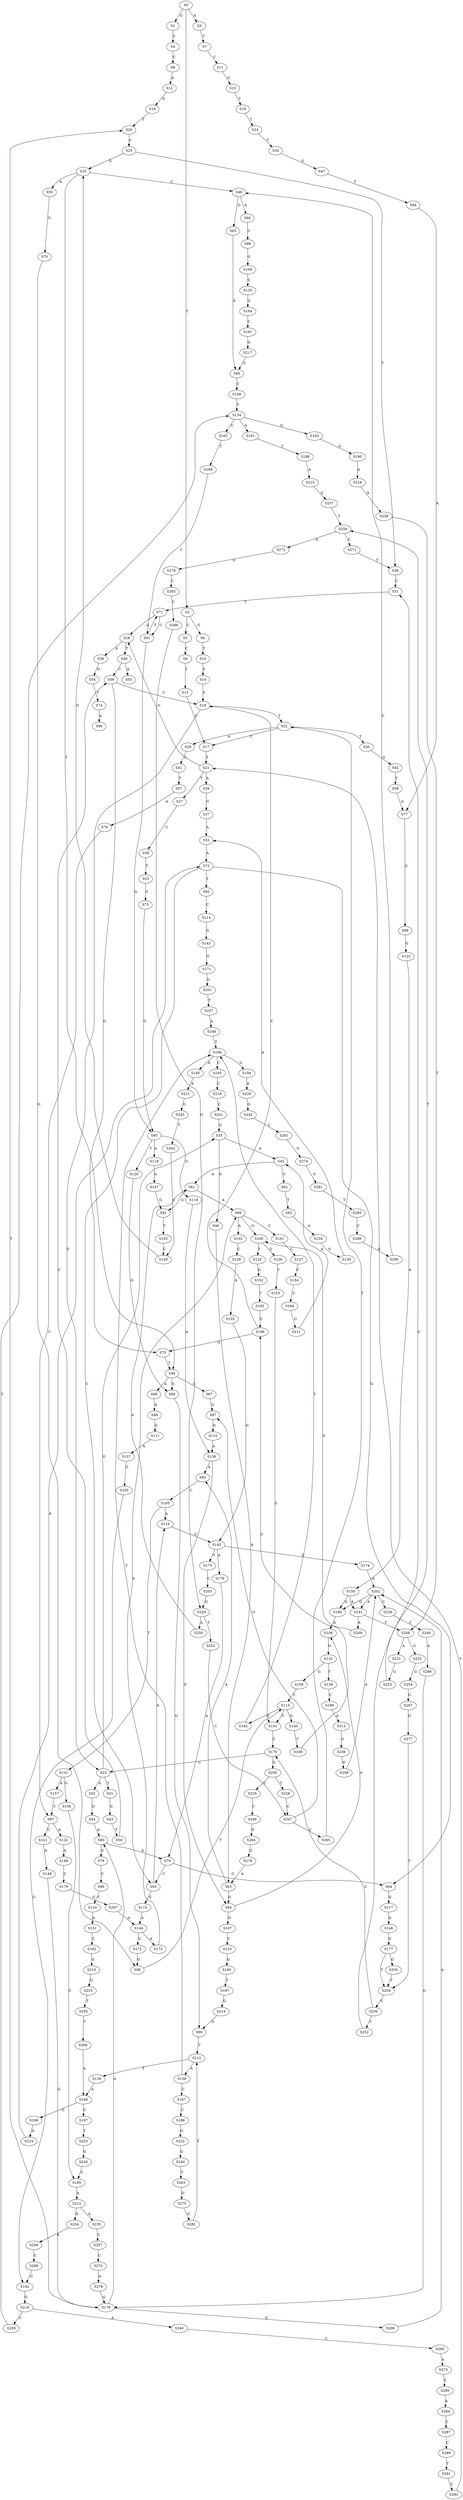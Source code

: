 strict digraph  {
	S0 -> S1 [ label = G ];
	S0 -> S2 [ label = T ];
	S0 -> S3 [ label = A ];
	S1 -> S4 [ label = C ];
	S2 -> S5 [ label = C ];
	S2 -> S6 [ label = G ];
	S3 -> S7 [ label = T ];
	S4 -> S8 [ label = C ];
	S5 -> S9 [ label = C ];
	S6 -> S10 [ label = T ];
	S7 -> S11 [ label = C ];
	S8 -> S12 [ label = A ];
	S9 -> S13 [ label = T ];
	S10 -> S14 [ label = C ];
	S11 -> S15 [ label = G ];
	S12 -> S16 [ label = G ];
	S13 -> S17 [ label = C ];
	S14 -> S18 [ label = C ];
	S15 -> S19 [ label = T ];
	S16 -> S20 [ label = T ];
	S17 -> S21 [ label = T ];
	S18 -> S22 [ label = T ];
	S18 -> S23 [ label = C ];
	S19 -> S24 [ label = T ];
	S20 -> S25 [ label = C ];
	S21 -> S26 [ label = A ];
	S21 -> S27 [ label = T ];
	S21 -> S28 [ label = G ];
	S22 -> S29 [ label = A ];
	S22 -> S17 [ label = C ];
	S22 -> S30 [ label = T ];
	S23 -> S31 [ label = T ];
	S23 -> S32 [ label = A ];
	S23 -> S33 [ label = G ];
	S24 -> S34 [ label = T ];
	S25 -> S35 [ label = G ];
	S25 -> S36 [ label = T ];
	S26 -> S37 [ label = G ];
	S27 -> S38 [ label = C ];
	S28 -> S39 [ label = A ];
	S28 -> S40 [ label = T ];
	S29 -> S41 [ label = C ];
	S30 -> S42 [ label = G ];
	S31 -> S43 [ label = G ];
	S32 -> S44 [ label = G ];
	S33 -> S45 [ label = A ];
	S33 -> S46 [ label = G ];
	S34 -> S47 [ label = G ];
	S35 -> S48 [ label = C ];
	S35 -> S49 [ label = T ];
	S35 -> S50 [ label = A ];
	S36 -> S51 [ label = C ];
	S37 -> S52 [ label = A ];
	S38 -> S53 [ label = T ];
	S39 -> S54 [ label = G ];
	S40 -> S55 [ label = A ];
	S40 -> S56 [ label = C ];
	S41 -> S57 [ label = T ];
	S42 -> S58 [ label = T ];
	S43 -> S59 [ label = T ];
	S44 -> S60 [ label = A ];
	S45 -> S61 [ label = A ];
	S45 -> S62 [ label = C ];
	S46 -> S63 [ label = A ];
	S47 -> S64 [ label = T ];
	S48 -> S65 [ label = G ];
	S48 -> S66 [ label = A ];
	S49 -> S67 [ label = C ];
	S49 -> S68 [ label = A ];
	S49 -> S69 [ label = G ];
	S50 -> S70 [ label = G ];
	S51 -> S71 [ label = T ];
	S52 -> S72 [ label = A ];
	S53 -> S73 [ label = C ];
	S54 -> S74 [ label = T ];
	S56 -> S18 [ label = C ];
	S56 -> S75 [ label = G ];
	S57 -> S76 [ label = A ];
	S58 -> S77 [ label = A ];
	S59 -> S56 [ label = C ];
	S60 -> S78 [ label = G ];
	S60 -> S79 [ label = A ];
	S61 -> S80 [ label = A ];
	S61 -> S81 [ label = G ];
	S62 -> S82 [ label = T ];
	S63 -> S83 [ label = A ];
	S63 -> S84 [ label = G ];
	S64 -> S77 [ label = A ];
	S65 -> S85 [ label = G ];
	S66 -> S86 [ label = C ];
	S67 -> S87 [ label = G ];
	S68 -> S88 [ label = A ];
	S69 -> S89 [ label = G ];
	S70 -> S90 [ label = G ];
	S71 -> S28 [ label = G ];
	S71 -> S91 [ label = C ];
	S72 -> S92 [ label = T ];
	S72 -> S93 [ label = C ];
	S72 -> S94 [ label = G ];
	S73 -> S95 [ label = G ];
	S74 -> S96 [ label = A ];
	S75 -> S49 [ label = T ];
	S76 -> S97 [ label = C ];
	S77 -> S98 [ label = G ];
	S78 -> S99 [ label = C ];
	S79 -> S93 [ label = C ];
	S79 -> S94 [ label = G ];
	S80 -> S100 [ label = G ];
	S80 -> S101 [ label = C ];
	S80 -> S102 [ label = A ];
	S81 -> S103 [ label = T ];
	S82 -> S104 [ label = A ];
	S83 -> S105 [ label = C ];
	S84 -> S106 [ label = A ];
	S84 -> S107 [ label = G ];
	S85 -> S108 [ label = C ];
	S86 -> S109 [ label = G ];
	S87 -> S110 [ label = G ];
	S88 -> S111 [ label = G ];
	S89 -> S112 [ label = T ];
	S90 -> S113 [ label = T ];
	S91 -> S71 [ label = T ];
	S91 -> S95 [ label = G ];
	S92 -> S114 [ label = C ];
	S93 -> S115 [ label = G ];
	S93 -> S116 [ label = A ];
	S94 -> S117 [ label = G ];
	S95 -> S118 [ label = A ];
	S95 -> S119 [ label = G ];
	S95 -> S120 [ label = T ];
	S97 -> S121 [ label = C ];
	S97 -> S122 [ label = A ];
	S98 -> S123 [ label = G ];
	S99 -> S124 [ label = C ];
	S100 -> S125 [ label = T ];
	S100 -> S126 [ label = G ];
	S101 -> S127 [ label = C ];
	S102 -> S128 [ label = C ];
	S103 -> S129 [ label = C ];
	S104 -> S130 [ label = G ];
	S105 -> S116 [ label = A ];
	S105 -> S131 [ label = T ];
	S106 -> S132 [ label = G ];
	S107 -> S133 [ label = C ];
	S108 -> S134 [ label = T ];
	S109 -> S135 [ label = C ];
	S110 -> S136 [ label = A ];
	S111 -> S137 [ label = A ];
	S112 -> S138 [ label = A ];
	S112 -> S139 [ label = T ];
	S113 -> S140 [ label = G ];
	S113 -> S141 [ label = C ];
	S113 -> S142 [ label = A ];
	S114 -> S143 [ label = G ];
	S115 -> S144 [ label = A ];
	S116 -> S145 [ label = G ];
	S117 -> S146 [ label = G ];
	S118 -> S147 [ label = A ];
	S119 -> S136 [ label = A ];
	S120 -> S69 [ label = G ];
	S121 -> S148 [ label = A ];
	S122 -> S149 [ label = A ];
	S123 -> S150 [ label = A ];
	S124 -> S151 [ label = A ];
	S125 -> S152 [ label = G ];
	S126 -> S153 [ label = T ];
	S127 -> S154 [ label = C ];
	S128 -> S155 [ label = A ];
	S129 -> S35 [ label = G ];
	S130 -> S52 [ label = A ];
	S131 -> S156 [ label = G ];
	S131 -> S157 [ label = A ];
	S132 -> S158 [ label = T ];
	S132 -> S159 [ label = G ];
	S133 -> S160 [ label = G ];
	S134 -> S161 [ label = A ];
	S134 -> S162 [ label = C ];
	S134 -> S163 [ label = G ];
	S135 -> S164 [ label = G ];
	S136 -> S83 [ label = A ];
	S136 -> S84 [ label = G ];
	S137 -> S165 [ label = C ];
	S138 -> S166 [ label = T ];
	S138 -> S167 [ label = C ];
	S139 -> S168 [ label = A ];
	S140 -> S169 [ label = T ];
	S141 -> S170 [ label = C ];
	S142 -> S166 [ label = T ];
	S143 -> S171 [ label = G ];
	S144 -> S172 [ label = G ];
	S144 -> S173 [ label = A ];
	S145 -> S174 [ label = G ];
	S145 -> S175 [ label = C ];
	S145 -> S176 [ label = A ];
	S146 -> S177 [ label = G ];
	S147 -> S81 [ label = G ];
	S148 -> S178 [ label = G ];
	S149 -> S179 [ label = C ];
	S150 -> S180 [ label = G ];
	S150 -> S181 [ label = A ];
	S151 -> S182 [ label = C ];
	S152 -> S183 [ label = T ];
	S153 -> S141 [ label = C ];
	S154 -> S184 [ label = C ];
	S155 -> S145 [ label = G ];
	S156 -> S185 [ label = C ];
	S157 -> S97 [ label = C ];
	S158 -> S186 [ label = C ];
	S159 -> S113 [ label = T ];
	S160 -> S187 [ label = T ];
	S161 -> S188 [ label = T ];
	S162 -> S189 [ label = T ];
	S163 -> S190 [ label = G ];
	S164 -> S191 [ label = C ];
	S165 -> S192 [ label = G ];
	S166 -> S193 [ label = C ];
	S166 -> S194 [ label = G ];
	S166 -> S195 [ label = A ];
	S167 -> S196 [ label = C ];
	S168 -> S197 [ label = C ];
	S168 -> S198 [ label = G ];
	S169 -> S199 [ label = C ];
	S170 -> S23 [ label = C ];
	S170 -> S200 [ label = G ];
	S171 -> S201 [ label = G ];
	S172 -> S90 [ label = G ];
	S173 -> S80 [ label = A ];
	S174 -> S202 [ label = A ];
	S175 -> S203 [ label = C ];
	S176 -> S79 [ label = A ];
	S177 -> S204 [ label = T ];
	S177 -> S205 [ label = G ];
	S178 -> S20 [ label = T ];
	S178 -> S206 [ label = G ];
	S178 -> S60 [ label = A ];
	S179 -> S207 [ label = G ];
	S180 -> S106 [ label = A ];
	S181 -> S208 [ label = T ];
	S181 -> S209 [ label = A ];
	S182 -> S210 [ label = G ];
	S183 -> S199 [ label = C ];
	S184 -> S211 [ label = G ];
	S185 -> S212 [ label = A ];
	S186 -> S213 [ label = A ];
	S187 -> S214 [ label = G ];
	S188 -> S215 [ label = A ];
	S189 -> S91 [ label = C ];
	S190 -> S216 [ label = A ];
	S191 -> S217 [ label = G ];
	S192 -> S218 [ label = G ];
	S193 -> S219 [ label = C ];
	S194 -> S220 [ label = A ];
	S195 -> S221 [ label = A ];
	S196 -> S222 [ label = G ];
	S197 -> S223 [ label = T ];
	S198 -> S224 [ label = A ];
	S199 -> S75 [ label = G ];
	S199 -> S18 [ label = C ];
	S200 -> S225 [ label = C ];
	S200 -> S226 [ label = T ];
	S201 -> S227 [ label = T ];
	S202 -> S181 [ label = A ];
	S202 -> S228 [ label = C ];
	S202 -> S180 [ label = G ];
	S203 -> S229 [ label = G ];
	S204 -> S230 [ label = C ];
	S205 -> S204 [ label = T ];
	S206 -> S202 [ label = A ];
	S207 -> S144 [ label = A ];
	S208 -> S231 [ label = A ];
	S208 -> S232 [ label = G ];
	S209 -> S100 [ label = G ];
	S210 -> S233 [ label = G ];
	S211 -> S45 [ label = A ];
	S212 -> S234 [ label = G ];
	S212 -> S235 [ label = A ];
	S213 -> S236 [ label = G ];
	S214 -> S89 [ label = G ];
	S215 -> S237 [ label = G ];
	S216 -> S238 [ label = A ];
	S217 -> S85 [ label = G ];
	S218 -> S239 [ label = C ];
	S218 -> S240 [ label = A ];
	S219 -> S241 [ label = C ];
	S220 -> S242 [ label = G ];
	S221 -> S243 [ label = G ];
	S222 -> S244 [ label = G ];
	S223 -> S245 [ label = G ];
	S224 -> S72 [ label = A ];
	S225 -> S246 [ label = C ];
	S226 -> S247 [ label = C ];
	S227 -> S248 [ label = A ];
	S228 -> S249 [ label = C ];
	S229 -> S250 [ label = A ];
	S229 -> S251 [ label = T ];
	S230 -> S170 [ label = C ];
	S230 -> S252 [ label = T ];
	S231 -> S253 [ label = G ];
	S232 -> S254 [ label = G ];
	S233 -> S255 [ label = T ];
	S234 -> S256 [ label = A ];
	S235 -> S257 [ label = C ];
	S236 -> S258 [ label = G ];
	S237 -> S259 [ label = T ];
	S238 -> S208 [ label = T ];
	S239 -> S134 [ label = T ];
	S240 -> S260 [ label = C ];
	S241 -> S33 [ label = G ];
	S242 -> S261 [ label = C ];
	S243 -> S262 [ label = T ];
	S244 -> S263 [ label = T ];
	S245 -> S185 [ label = C ];
	S246 -> S264 [ label = G ];
	S247 -> S265 [ label = C ];
	S247 -> S87 [ label = G ];
	S248 -> S166 [ label = T ];
	S249 -> S266 [ label = A ];
	S250 -> S61 [ label = A ];
	S251 -> S247 [ label = C ];
	S252 -> S51 [ label = C ];
	S253 -> S259 [ label = T ];
	S254 -> S267 [ label = G ];
	S255 -> S268 [ label = T ];
	S256 -> S269 [ label = C ];
	S257 -> S270 [ label = C ];
	S258 -> S202 [ label = A ];
	S259 -> S271 [ label = C ];
	S259 -> S272 [ label = A ];
	S260 -> S273 [ label = A ];
	S261 -> S274 [ label = G ];
	S262 -> S129 [ label = C ];
	S263 -> S275 [ label = G ];
	S264 -> S276 [ label = G ];
	S265 -> S22 [ label = T ];
	S266 -> S178 [ label = G ];
	S267 -> S277 [ label = G ];
	S268 -> S168 [ label = A ];
	S269 -> S192 [ label = G ];
	S270 -> S278 [ label = A ];
	S271 -> S36 [ label = T ];
	S272 -> S279 [ label = G ];
	S273 -> S280 [ label = C ];
	S274 -> S281 [ label = G ];
	S275 -> S282 [ label = G ];
	S276 -> S63 [ label = A ];
	S277 -> S204 [ label = T ];
	S278 -> S178 [ label = G ];
	S279 -> S283 [ label = C ];
	S280 -> S284 [ label = A ];
	S281 -> S285 [ label = T ];
	S282 -> S112 [ label = T ];
	S283 -> S286 [ label = C ];
	S284 -> S287 [ label = C ];
	S285 -> S288 [ label = C ];
	S286 -> S229 [ label = G ];
	S287 -> S289 [ label = C ];
	S288 -> S290 [ label = G ];
	S289 -> S291 [ label = T ];
	S290 -> S48 [ label = C ];
	S291 -> S292 [ label = C ];
	S292 -> S21 [ label = T ];
}
